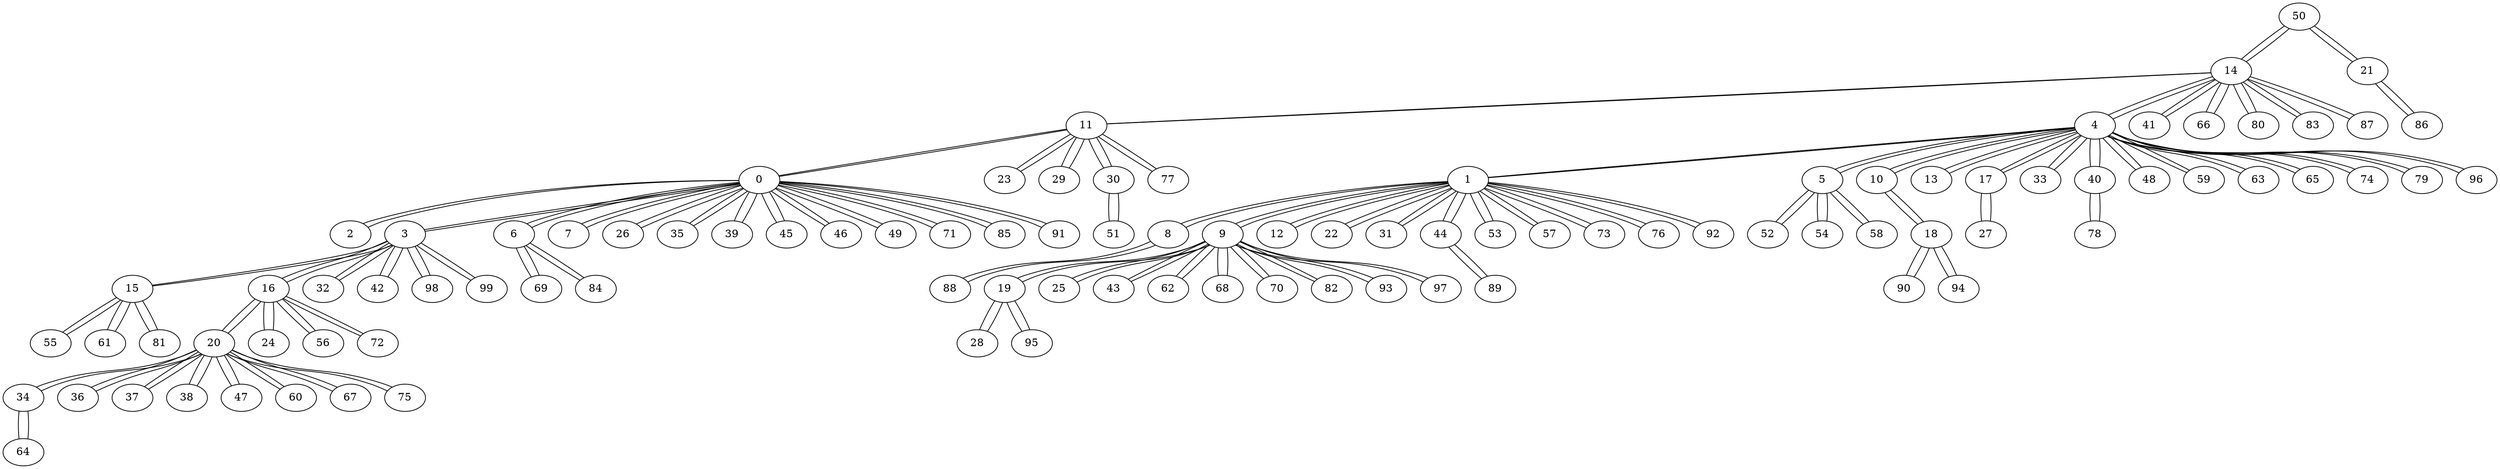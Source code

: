 graph {
50 -- 14
50 -- 21
14 -- 50
14 -- 11
14 -- 4
14 -- 41
14 -- 66
14 -- 80
14 -- 83
14 -- 87
21 -- 50
21 -- 86
11 -- 14
11 -- 0
11 -- 23
11 -- 29
11 -- 30
11 -- 77
4 -- 14
4 -- 1
4 -- 5
4 -- 10
4 -- 13
4 -- 17
4 -- 33
4 -- 40
4 -- 48
4 -- 59
4 -- 63
4 -- 65
4 -- 74
4 -- 79
4 -- 96
41 -- 14
66 -- 14
80 -- 14
83 -- 14
87 -- 14
86 -- 21
0 -- 11
0 -- 2
0 -- 3
0 -- 6
0 -- 7
0 -- 26
0 -- 35
0 -- 39
0 -- 45
0 -- 46
0 -- 49
0 -- 71
0 -- 85
0 -- 91
23 -- 11
29 -- 11
30 -- 11
30 -- 51
77 -- 11
1 -- 4
1 -- 8
1 -- 9
1 -- 12
1 -- 22
1 -- 31
1 -- 44
1 -- 53
1 -- 57
1 -- 73
1 -- 76
1 -- 92
5 -- 4
5 -- 52
5 -- 54
5 -- 58
10 -- 4
10 -- 18
13 -- 4
17 -- 4
17 -- 27
33 -- 4
40 -- 4
40 -- 78
48 -- 4
59 -- 4
63 -- 4
65 -- 4
74 -- 4
79 -- 4
96 -- 4
2 -- 0
3 -- 0
3 -- 15
3 -- 16
3 -- 32
3 -- 42
3 -- 98
3 -- 99
6 -- 0
6 -- 69
6 -- 84
7 -- 0
26 -- 0
35 -- 0
39 -- 0
45 -- 0
46 -- 0
49 -- 0
71 -- 0
85 -- 0
91 -- 0
51 -- 30
8 -- 1
8 -- 88
9 -- 1
9 -- 19
9 -- 25
9 -- 43
9 -- 62
9 -- 68
9 -- 70
9 -- 82
9 -- 93
9 -- 97
12 -- 1
22 -- 1
31 -- 1
44 -- 1
44 -- 89
53 -- 1
57 -- 1
73 -- 1
76 -- 1
92 -- 1
52 -- 5
54 -- 5
58 -- 5
18 -- 10
18 -- 90
18 -- 94
27 -- 17
78 -- 40
15 -- 3
15 -- 55
15 -- 61
15 -- 81
16 -- 3
16 -- 20
16 -- 24
16 -- 56
16 -- 72
32 -- 3
42 -- 3
98 -- 3
99 -- 3
69 -- 6
84 -- 6
88 -- 8
19 -- 9
19 -- 28
19 -- 95
25 -- 9
43 -- 9
62 -- 9
68 -- 9
70 -- 9
82 -- 9
93 -- 9
97 -- 9
89 -- 44
90 -- 18
94 -- 18
55 -- 15
61 -- 15
81 -- 15
20 -- 16
20 -- 34
20 -- 36
20 -- 37
20 -- 38
20 -- 47
20 -- 60
20 -- 67
20 -- 75
24 -- 16
56 -- 16
72 -- 16
28 -- 19
95 -- 19
34 -- 20
34 -- 64
36 -- 20
37 -- 20
38 -- 20
47 -- 20
60 -- 20
67 -- 20
75 -- 20
64 -- 34
}
